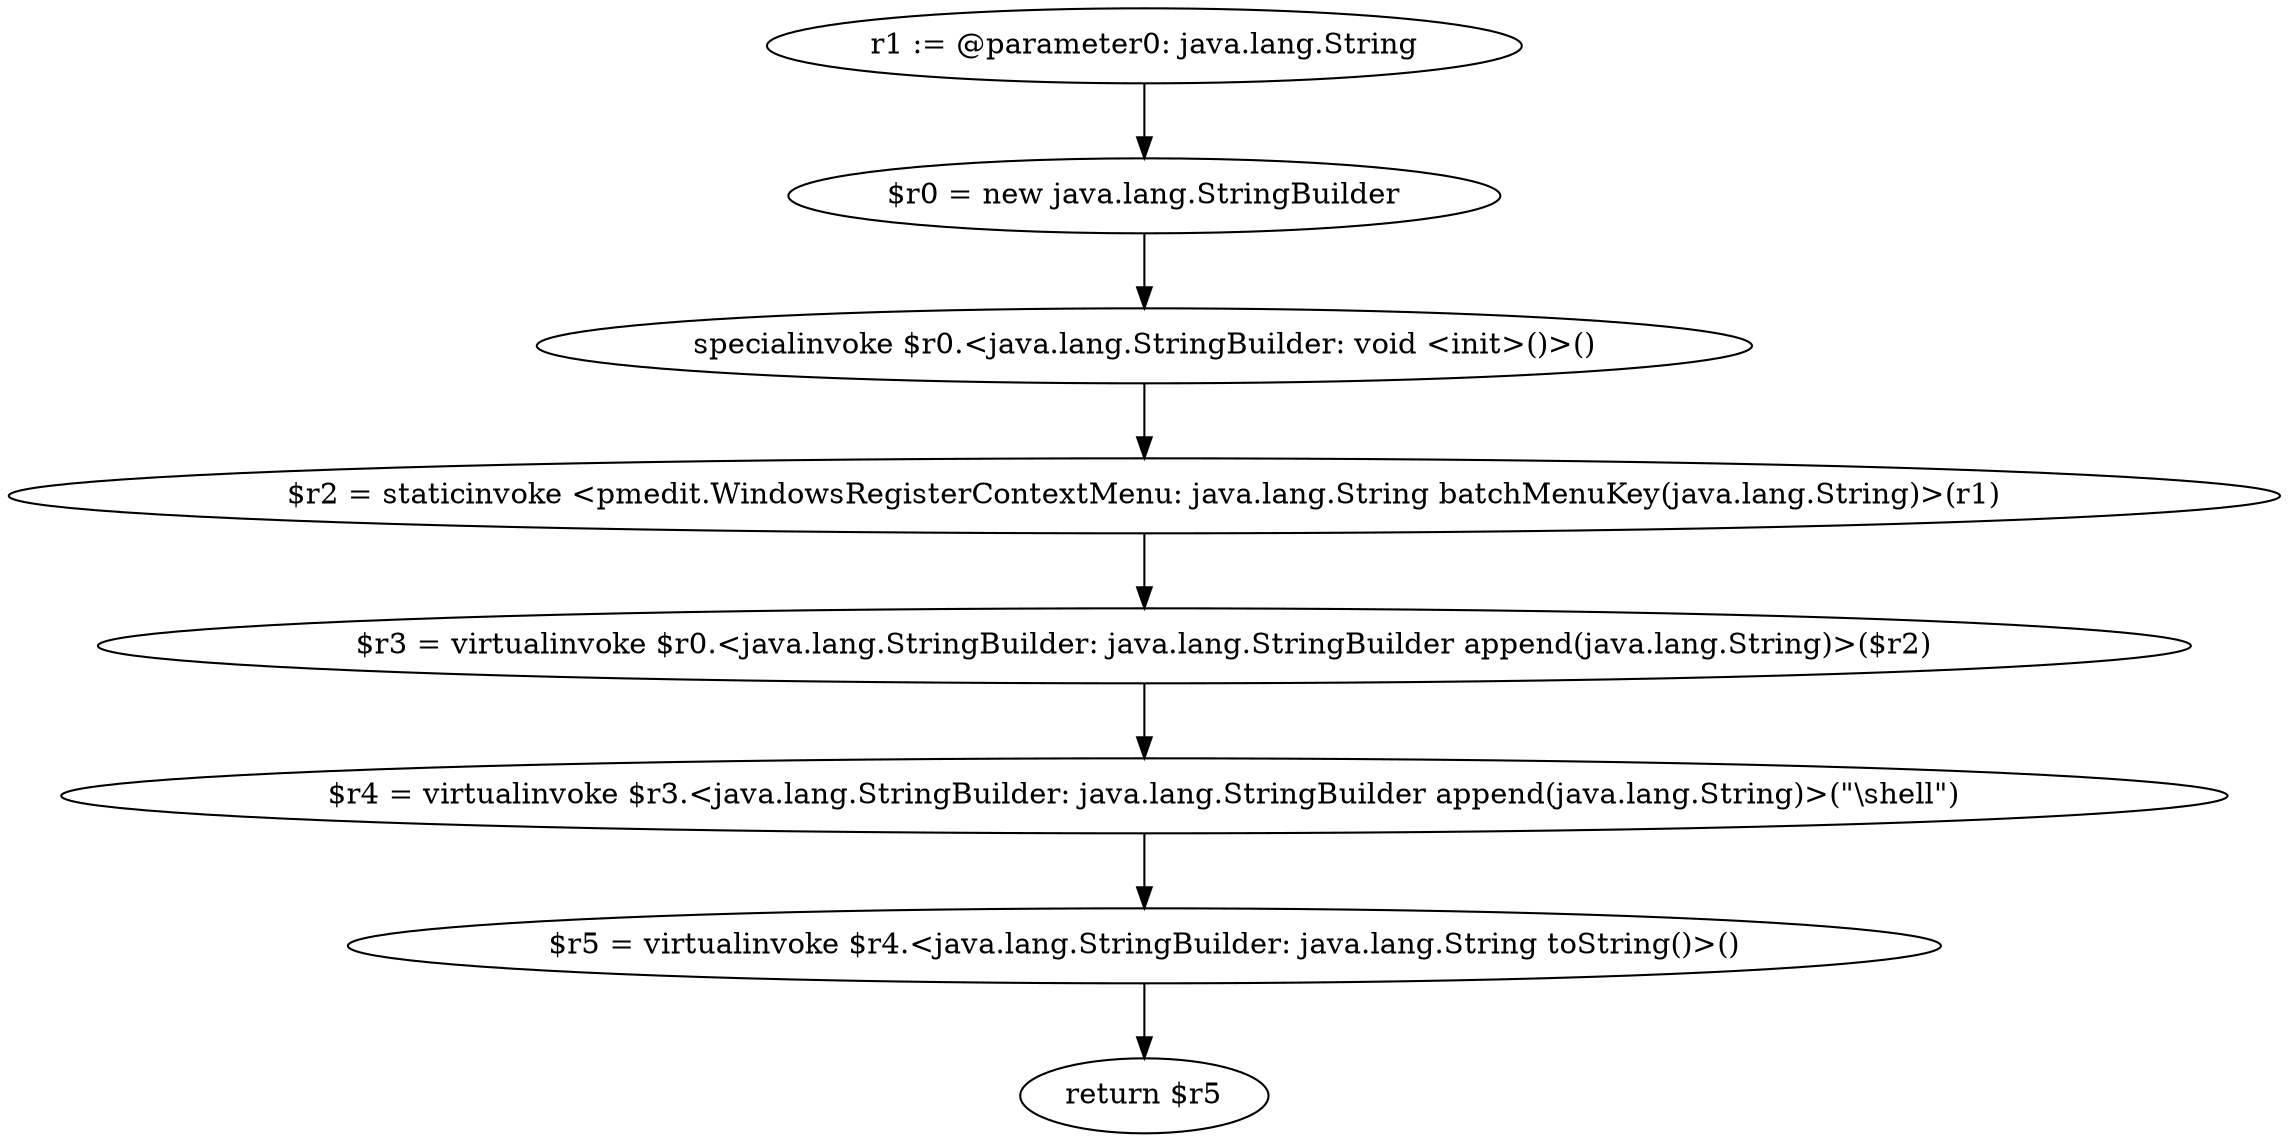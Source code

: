 digraph "unitGraph" {
    "r1 := @parameter0: java.lang.String"
    "$r0 = new java.lang.StringBuilder"
    "specialinvoke $r0.<java.lang.StringBuilder: void <init>()>()"
    "$r2 = staticinvoke <pmedit.WindowsRegisterContextMenu: java.lang.String batchMenuKey(java.lang.String)>(r1)"
    "$r3 = virtualinvoke $r0.<java.lang.StringBuilder: java.lang.StringBuilder append(java.lang.String)>($r2)"
    "$r4 = virtualinvoke $r3.<java.lang.StringBuilder: java.lang.StringBuilder append(java.lang.String)>(\"\\shell\")"
    "$r5 = virtualinvoke $r4.<java.lang.StringBuilder: java.lang.String toString()>()"
    "return $r5"
    "r1 := @parameter0: java.lang.String"->"$r0 = new java.lang.StringBuilder";
    "$r0 = new java.lang.StringBuilder"->"specialinvoke $r0.<java.lang.StringBuilder: void <init>()>()";
    "specialinvoke $r0.<java.lang.StringBuilder: void <init>()>()"->"$r2 = staticinvoke <pmedit.WindowsRegisterContextMenu: java.lang.String batchMenuKey(java.lang.String)>(r1)";
    "$r2 = staticinvoke <pmedit.WindowsRegisterContextMenu: java.lang.String batchMenuKey(java.lang.String)>(r1)"->"$r3 = virtualinvoke $r0.<java.lang.StringBuilder: java.lang.StringBuilder append(java.lang.String)>($r2)";
    "$r3 = virtualinvoke $r0.<java.lang.StringBuilder: java.lang.StringBuilder append(java.lang.String)>($r2)"->"$r4 = virtualinvoke $r3.<java.lang.StringBuilder: java.lang.StringBuilder append(java.lang.String)>(\"\\shell\")";
    "$r4 = virtualinvoke $r3.<java.lang.StringBuilder: java.lang.StringBuilder append(java.lang.String)>(\"\\shell\")"->"$r5 = virtualinvoke $r4.<java.lang.StringBuilder: java.lang.String toString()>()";
    "$r5 = virtualinvoke $r4.<java.lang.StringBuilder: java.lang.String toString()>()"->"return $r5";
}
